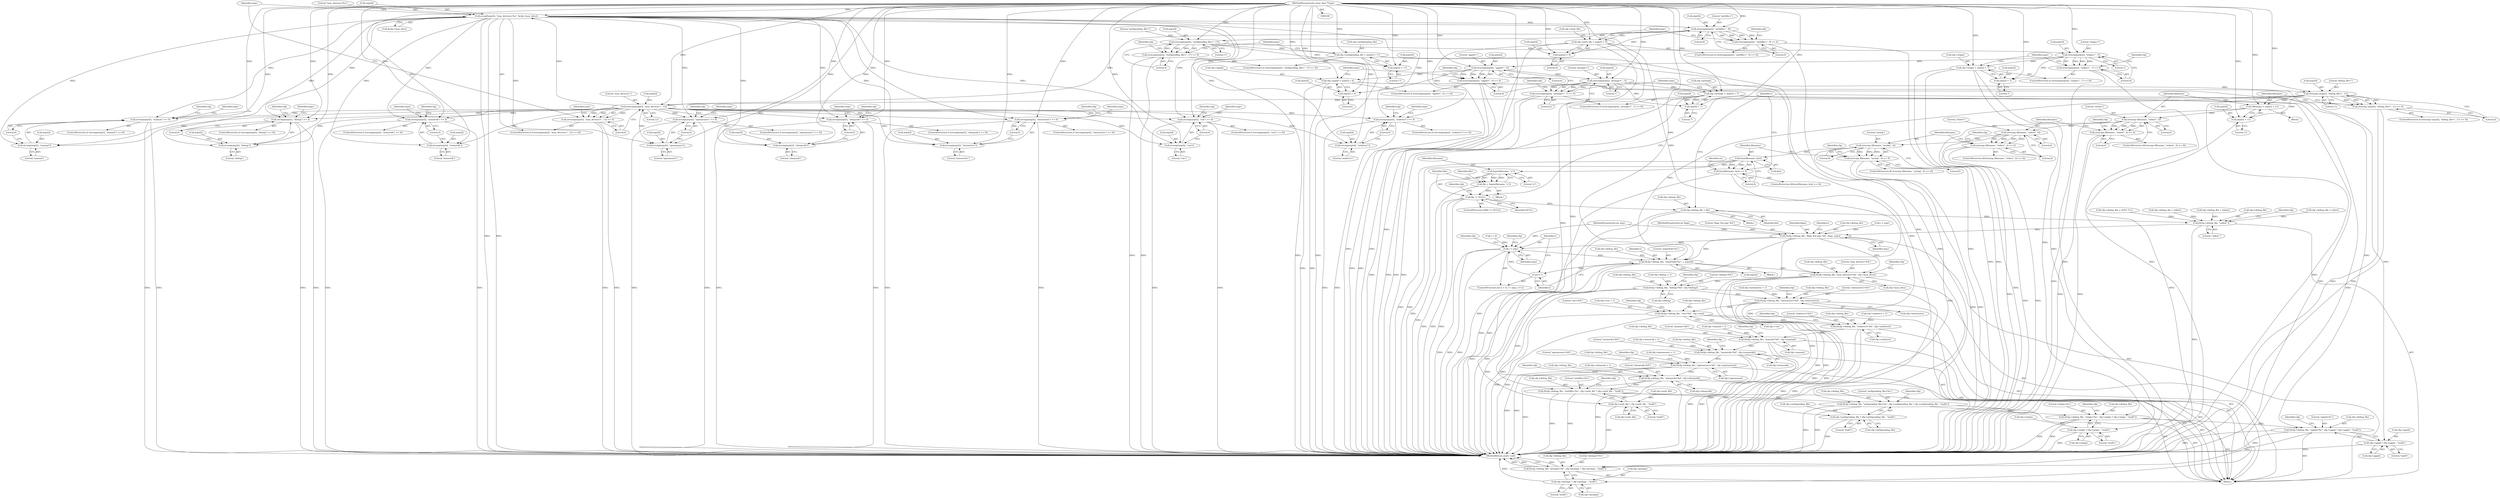 digraph "0_pam-u2f_18b1914e32b74ff52000f10e97067e841e5fff62_0@API" {
"1000136" [label="(Call,sscanf(argv[i], \"max_devices=%u\", &cfg->max_devs))"];
"1000129" [label="(Call,strncmp(argv[i], \"max_devices=\", 12))"];
"1000341" [label="(Call,strncmp (argv[i], \"debug_file=\", 11))"];
"1000323" [label="(Call,strncmp(argv[i], \"prompt=\", 7))"];
"1000305" [label="(Call,strncmp(argv[i], \"appid=\", 6))"];
"1000287" [label="(Call,strncmp(argv[i], \"origin=\", 7))"];
"1000269" [label="(Call,strncmp(argv[i], \"authpending_file=\", 17))"];
"1000251" [label="(Call,strncmp(argv[i], \"authfile=\", 9))"];
"1000103" [label="(MethodParameterIn,const char **argv)"];
"1000136" [label="(Call,sscanf(argv[i], \"max_devices=%u\", &cfg->max_devs))"];
"1000146" [label="(Call,strcmp(argv[i], \"manual\") == 0)"];
"1000147" [label="(Call,strcmp(argv[i], \"manual\"))"];
"1000159" [label="(Call,strcmp(argv[i], \"debug\") == 0)"];
"1000160" [label="(Call,strcmp(argv[i], \"debug\"))"];
"1000172" [label="(Call,strcmp(argv[i], \"nouserok\") == 0)"];
"1000173" [label="(Call,strcmp(argv[i], \"nouserok\"))"];
"1000185" [label="(Call,strcmp(argv[i], \"openasuser\") == 0)"];
"1000186" [label="(Call,strcmp(argv[i], \"openasuser\"))"];
"1000198" [label="(Call,strcmp(argv[i], \"alwaysok\") == 0)"];
"1000199" [label="(Call,strcmp(argv[i], \"alwaysok\"))"];
"1000211" [label="(Call,strcmp(argv[i], \"interactive\") == 0)"];
"1000212" [label="(Call,strcmp(argv[i], \"interactive\"))"];
"1000224" [label="(Call,strcmp(argv[i], \"cue\") == 0)"];
"1000225" [label="(Call,strcmp(argv[i], \"cue\"))"];
"1000237" [label="(Call,strcmp(argv[i], \"nodetect\") == 0)"];
"1000238" [label="(Call,strcmp(argv[i], \"nodetect\"))"];
"1000250" [label="(Call,strncmp(argv[i], \"authfile=\", 9) == 0)"];
"1000258" [label="(Call,cfg->auth_file = argv[i] + 9)"];
"1000542" [label="(Call,D(cfg->debug_file, \"authfile=%s\", cfg->auth_file ? cfg->auth_file : \"(null)\"))"];
"1000555" [label="(Call,D(cfg->debug_file, \"authpending_file=%s\", cfg->authpending_file ? cfg->authpending_file : \"(null)\"))"];
"1000568" [label="(Call,D(cfg->debug_file, \"origin=%s\", cfg->origin ? cfg->origin : \"(null)\"))"];
"1000581" [label="(Call,D(cfg->debug_file, \"appid=%s\", cfg->appid ? cfg->appid : \"(null)\"))"];
"1000594" [label="(Call,D(cfg->debug_file, \"prompt=%s\", cfg->prompt ? cfg->prompt : \"(null)\"))"];
"1000547" [label="(Call,cfg->auth_file ? cfg->auth_file : \"(null)\")"];
"1000262" [label="(Call,argv[i] + 9)"];
"1000268" [label="(Call,strncmp(argv[i], \"authpending_file=\", 17) == 0)"];
"1000276" [label="(Call,cfg->authpending_file = argv[i] + 17)"];
"1000560" [label="(Call,cfg->authpending_file ? cfg->authpending_file : \"(null)\")"];
"1000280" [label="(Call,argv[i] + 17)"];
"1000286" [label="(Call,strncmp(argv[i], \"origin=\", 7) == 0)"];
"1000294" [label="(Call,cfg->origin = argv[i] + 7)"];
"1000573" [label="(Call,cfg->origin ? cfg->origin : \"(null)\")"];
"1000298" [label="(Call,argv[i] + 7)"];
"1000304" [label="(Call,strncmp(argv[i], \"appid=\", 6) == 0)"];
"1000312" [label="(Call,cfg->appid = argv[i] + 6)"];
"1000586" [label="(Call,cfg->appid ? cfg->appid : \"(null)\")"];
"1000316" [label="(Call,argv[i] + 6)"];
"1000322" [label="(Call,strncmp(argv[i], \"prompt=\", 7) == 0)"];
"1000330" [label="(Call,cfg->prompt = argv[i] + 7)"];
"1000599" [label="(Call,cfg->prompt ? cfg->prompt : \"(null)\")"];
"1000334" [label="(Call,argv[i] + 7)"];
"1000128" [label="(Call,strncmp(argv[i], \"max_devices=\", 12) == 0)"];
"1000470" [label="(Call,D(cfg->debug_file, \"max_devices=%d\", cfg->max_devs))"];
"1000478" [label="(Call,D(cfg->debug_file, \"debug=%d\", cfg->debug))"];
"1000486" [label="(Call,D(cfg->debug_file, \"interactive=%d\", cfg->interactive))"];
"1000494" [label="(Call,D(cfg->debug_file, \"cue=%d\", cfg->cue))"];
"1000502" [label="(Call,D(cfg->debug_file, \"nodetect=%d\", cfg->nodetect))"];
"1000510" [label="(Call,D(cfg->debug_file, \"manual=%d\", cfg->manual))"];
"1000518" [label="(Call,D(cfg->debug_file, \"nouserok=%d\", cfg->nouserok))"];
"1000526" [label="(Call,D(cfg->debug_file, \"openasuser=%d\", cfg->openasuser))"];
"1000534" [label="(Call,D(cfg->debug_file, \"alwaysok=%d\", cfg->alwaysok))"];
"1000340" [label="(Call,strncmp (argv[i], \"debug_file=\", 11) == 0)"];
"1000350" [label="(Call,*filename = argv[i] + 11)"];
"1000359" [label="(Call,strncmp (filename, \"stdout\", 6))"];
"1000358" [label="(Call,strncmp (filename, \"stdout\", 6) == 0)"];
"1000373" [label="(Call,strncmp (filename, \"stderr\", 6))"];
"1000372" [label="(Call,strncmp (filename, \"stderr\", 6) == 0)"];
"1000387" [label="(Call,strncmp (filename, \"syslog\", 6))"];
"1000386" [label="(Call,strncmp (filename, \"syslog\", 6) == 0)"];
"1000407" [label="(Call,lstat(filename, &st))"];
"1000406" [label="(Call,lstat(filename, &st) == 0)"];
"1000421" [label="(Call,fopen(filename, \"a\"))"];
"1000419" [label="(Call,file = fopen(filename, \"a\"))"];
"1000425" [label="(Call,file != NULL)"];
"1000429" [label="(Call,cfg->debug_file = file)"];
"1000439" [label="(Call,D(cfg->debug_file, \"called.\"))"];
"1000444" [label="(Call,D(cfg->debug_file, \"flags %d argc %d\", flags, argc))"];
"1000455" [label="(Call,i < argc)"];
"1000461" [label="(Call,D(cfg->debug_file, \"argv[%d]=%s\", i, argv[i]))"];
"1000458" [label="(Call,i++)"];
"1000352" [label="(Call,argv[i] + 11)"];
"1000409" [label="(Call,&st)"];
"1000422" [label="(Identifier,filename)"];
"1000351" [label="(Identifier,filename)"];
"1000227" [label="(Identifier,argv)"];
"1000490" [label="(Literal,\"interactive=%d\")"];
"1000419" [label="(Call,file = fopen(filename, \"a\"))"];
"1000171" [label="(ControlStructure,if (strcmp(argv[i], \"nouserok\") == 0))"];
"1000141" [label="(Call,&cfg->max_devs)"];
"1000307" [label="(Identifier,argv)"];
"1000433" [label="(Identifier,file)"];
"1000365" [label="(Call,cfg->debug_file = stdout)"];
"1000160" [label="(Call,strcmp(argv[i], \"debug\"))"];
"1000162" [label="(Identifier,argv)"];
"1000577" [label="(Call,cfg->origin)"];
"1000491" [label="(Call,cfg->interactive)"];
"1000129" [label="(Call,strncmp(argv[i], \"max_devices=\", 12))"];
"1000324" [label="(Call,argv[i])"];
"1000287" [label="(Call,strncmp(argv[i], \"origin=\", 7))"];
"1000277" [label="(Call,cfg->authpending_file)"];
"1000184" [label="(ControlStructure,if (strcmp(argv[i], \"openasuser\") == 0))"];
"1000330" [label="(Call,cfg->prompt = argv[i] + 7)"];
"1000327" [label="(Literal,\"prompt=\")"];
"1000165" [label="(Literal,0)"];
"1000295" [label="(Call,cfg->origin)"];
"1000606" [label="(Literal,\"(null)\")"];
"1000518" [label="(Call,D(cfg->debug_file, \"nouserok=%d\", cfg->nouserok))"];
"1000440" [label="(Call,cfg->debug_file)"];
"1000233" [label="(Identifier,cfg)"];
"1000152" [label="(Literal,0)"];
"1000302" [label="(Literal,7)"];
"1000353" [label="(Call,argv[i])"];
"1000564" [label="(Call,cfg->authpending_file)"];
"1000269" [label="(Call,strncmp(argv[i], \"authpending_file=\", 17))"];
"1000243" [label="(Literal,0)"];
"1000479" [label="(Call,cfg->debug_file)"];
"1000212" [label="(Call,strcmp(argv[i], \"interactive\"))"];
"1000194" [label="(Identifier,cfg)"];
"1000210" [label="(ControlStructure,if (strcmp(argv[i], \"interactive\") == 0))"];
"1000223" [label="(ControlStructure,if (strcmp(argv[i], \"cue\") == 0))"];
"1000551" [label="(Call,cfg->auth_file)"];
"1000296" [label="(Identifier,cfg)"];
"1000218" [label="(Call,cfg->interactive = 1)"];
"1000406" [label="(Call,lstat(filename, &st) == 0)"];
"1000448" [label="(Literal,\"flags %d argc %d\")"];
"1000356" [label="(Literal,11)"];
"1000431" [label="(Identifier,cfg)"];
"1000159" [label="(Call,strcmp(argv[i], \"debug\") == 0)"];
"1000242" [label="(Literal,\"nodetect\")"];
"1000262" [label="(Call,argv[i] + 9)"];
"1000255" [label="(Literal,\"authfile=\")"];
"1000186" [label="(Call,strcmp(argv[i], \"openasuser\"))"];
"1000461" [label="(Call,D(cfg->debug_file, \"argv[%d]=%s\", i, argv[i]))"];
"1000335" [label="(Call,argv[i])"];
"1000507" [label="(Call,cfg->nodetect)"];
"1000528" [label="(Identifier,cfg)"];
"1000531" [label="(Call,cfg->openasuser)"];
"1000377" [label="(Literal,0)"];
"1000390" [label="(Literal,6)"];
"1000260" [label="(Identifier,cfg)"];
"1000561" [label="(Call,cfg->authpending_file)"];
"1000499" [label="(Call,cfg->cue)"];
"1000523" [label="(Call,cfg->nouserok)"];
"1000590" [label="(Call,cfg->appid)"];
"1000188" [label="(Identifier,argv)"];
"1000187" [label="(Call,argv[i])"];
"1000200" [label="(Call,argv[i])"];
"1000341" [label="(Call,strncmp (argv[i], \"debug_file=\", 11))"];
"1000267" [label="(ControlStructure,if (strncmp(argv[i], \"authpending_file=\", 17) == 0))"];
"1000338" [label="(Literal,7)"];
"1000352" [label="(Call,argv[i] + 11)"];
"1000328" [label="(Literal,7)"];
"1000138" [label="(Identifier,argv)"];
"1000486" [label="(Call,D(cfg->debug_file, \"interactive=%d\", cfg->interactive))"];
"1000405" [label="(ControlStructure,if(lstat(filename, &st) == 0))"];
"1000225" [label="(Call,strcmp(argv[i], \"cue\"))"];
"1000346" [label="(Literal,11)"];
"1000568" [label="(Call,D(cfg->debug_file, \"origin=%s\", cfg->origin ? cfg->origin : \"(null)\"))"];
"1000314" [label="(Identifier,cfg)"];
"1000321" [label="(ControlStructure,if (strncmp(argv[i], \"prompt=\", 7) == 0))"];
"1000140" [label="(Literal,\"max_devices=%u\")"];
"1000172" [label="(Call,strcmp(argv[i], \"nouserok\") == 0)"];
"1000475" [label="(Call,cfg->max_devs)"];
"1000471" [label="(Call,cfg->debug_file)"];
"1000103" [label="(MethodParameterIn,const char **argv)"];
"1000556" [label="(Call,cfg->debug_file)"];
"1000527" [label="(Call,cfg->debug_file)"];
"1000244" [label="(Call,cfg->nodetect = 1)"];
"1000203" [label="(Literal,\"alwaysok\")"];
"1000251" [label="(Call,strncmp(argv[i], \"authfile=\", 9))"];
"1000573" [label="(Call,cfg->origin ? cfg->origin : \"(null)\")"];
"1000281" [label="(Call,argv[i])"];
"1000168" [label="(Identifier,cfg)"];
"1000181" [label="(Identifier,cfg)"];
"1000274" [label="(Literal,17)"];
"1000217" [label="(Literal,0)"];
"1000320" [label="(Literal,6)"];
"1000174" [label="(Call,argv[i])"];
"1000600" [label="(Call,cfg->prompt)"];
"1000204" [label="(Literal,0)"];
"1000137" [label="(Call,argv[i])"];
"1000361" [label="(Literal,\"stdout\")"];
"1000288" [label="(Call,argv[i])"];
"1000372" [label="(Call,strncmp (filename, \"stderr\", 6) == 0)"];
"1000214" [label="(Identifier,argv)"];
"1000596" [label="(Identifier,cfg)"];
"1000452" [label="(Call,i = 0)"];
"1000258" [label="(Call,cfg->auth_file = argv[i] + 9)"];
"1000478" [label="(Call,D(cfg->debug_file, \"debug=%d\", cfg->debug))"];
"1000362" [label="(Literal,6)"];
"1000147" [label="(Call,strcmp(argv[i], \"manual\"))"];
"1000146" [label="(Call,strcmp(argv[i], \"manual\") == 0)"];
"1000273" [label="(Literal,\"authpending_file=\")"];
"1000536" [label="(Identifier,cfg)"];
"1000268" [label="(Call,strncmp(argv[i], \"authpending_file=\", 17) == 0)"];
"1000375" [label="(Literal,\"stderr\")"];
"1000198" [label="(Call,strcmp(argv[i], \"alwaysok\") == 0)"];
"1000213" [label="(Call,argv[i])"];
"1000450" [label="(Identifier,argc)"];
"1000449" [label="(Identifier,flags)"];
"1000323" [label="(Call,strncmp(argv[i], \"prompt=\", 7))"];
"1000306" [label="(Call,argv[i])"];
"1000224" [label="(Call,strcmp(argv[i], \"cue\") == 0)"];
"1000127" [label="(ControlStructure,if (strncmp(argv[i], \"max_devices=\", 12) == 0))"];
"1000555" [label="(Call,D(cfg->debug_file, \"authpending_file=%s\", cfg->authpending_file ? cfg->authpending_file : \"(null)\"))"];
"1000474" [label="(Literal,\"max_devices=%d\")"];
"1000543" [label="(Call,cfg->debug_file)"];
"1000175" [label="(Identifier,argv)"];
"1000408" [label="(Identifier,filename)"];
"1000178" [label="(Literal,0)"];
"1000342" [label="(Call,argv[i])"];
"1000311" [label="(Literal,0)"];
"1000304" [label="(Call,strncmp(argv[i], \"appid=\", 6) == 0)"];
"1000548" [label="(Call,cfg->auth_file)"];
"1000292" [label="(Literal,7)"];
"1000266" [label="(Literal,9)"];
"1000270" [label="(Call,argv[i])"];
"1000275" [label="(Literal,0)"];
"1000544" [label="(Identifier,cfg)"];
"1000535" [label="(Call,cfg->debug_file)"];
"1000284" [label="(Literal,17)"];
"1000161" [label="(Call,argv[i])"];
"1000367" [label="(Identifier,cfg)"];
"1000371" [label="(ControlStructure,if(strncmp (filename, \"stderr\", 6) == 0))"];
"1000360" [label="(Identifier,filename)"];
"1000526" [label="(Call,D(cfg->debug_file, \"openasuser=%d\", cfg->openasuser))"];
"1000286" [label="(Call,strncmp(argv[i], \"origin=\", 7) == 0)"];
"1000331" [label="(Call,cfg->prompt)"];
"1000166" [label="(Call,cfg->debug = 1)"];
"1000496" [label="(Identifier,cfg)"];
"1000520" [label="(Identifier,cfg)"];
"1000546" [label="(Literal,\"authfile=%s\")"];
"1000359" [label="(Call,strncmp (filename, \"stdout\", 6))"];
"1000581" [label="(Call,D(cfg->debug_file, \"appid=%s\", cfg->appid ? cfg->appid : \"(null)\"))"];
"1000522" [label="(Literal,\"nouserok=%d\")"];
"1000498" [label="(Literal,\"cue=%d\")"];
"1000416" [label="(Identifier,st)"];
"1000173" [label="(Call,strcmp(argv[i], \"nouserok\"))"];
"1000128" [label="(Call,strncmp(argv[i], \"max_devices=\", 12) == 0)"];
"1000511" [label="(Call,cfg->debug_file)"];
"1000299" [label="(Call,argv[i])"];
"1000376" [label="(Literal,6)"];
"1000470" [label="(Call,D(cfg->debug_file, \"max_devices=%d\", cfg->max_devs))"];
"1000428" [label="(Block,)"];
"1000134" [label="(Literal,12)"];
"1000259" [label="(Call,cfg->auth_file)"];
"1000357" [label="(ControlStructure,if(strncmp (filename, \"stdout\", 6) == 0))"];
"1000322" [label="(Call,strncmp(argv[i], \"prompt=\", 7) == 0)"];
"1000385" [label="(ControlStructure,if( strncmp (filename, \"syslog\", 6) == 0))"];
"1000240" [label="(Identifier,argv)"];
"1000386" [label="(Call,strncmp (filename, \"syslog\", 6) == 0)"];
"1000236" [label="(ControlStructure,if (strcmp(argv[i], \"nodetect\") == 0))"];
"1000515" [label="(Call,cfg->manual)"];
"1000280" [label="(Call,argv[i] + 17)"];
"1000502" [label="(Call,D(cfg->debug_file, \"nodetect=%d\", cfg->nodetect))"];
"1000559" [label="(Literal,\"authpending_file=%s\")"];
"1000514" [label="(Literal,\"manual=%d\")"];
"1000334" [label="(Call,argv[i] + 7)"];
"1000423" [label="(Literal,\"a\")"];
"1000309" [label="(Literal,\"appid=\")"];
"1000425" [label="(Call,file != NULL)"];
"1000587" [label="(Call,cfg->appid)"];
"1000594" [label="(Call,D(cfg->debug_file, \"prompt=%s\", cfg->prompt ? cfg->prompt : \"(null)\"))"];
"1000347" [label="(Literal,0)"];
"1000488" [label="(Identifier,cfg)"];
"1000554" [label="(Literal,\"(null)\")"];
"1000472" [label="(Identifier,cfg)"];
"1000316" [label="(Call,argv[i] + 6)"];
"1000252" [label="(Call,argv[i])"];
"1000580" [label="(Literal,\"(null)\")"];
"1000389" [label="(Literal,\"syslog\")"];
"1000305" [label="(Call,strncmp(argv[i], \"appid=\", 6))"];
"1000289" [label="(Identifier,argv)"];
"1000421" [label="(Call,fopen(filename, \"a\"))"];
"1000151" [label="(Literal,\"manual\")"];
"1000458" [label="(Call,i++)"];
"1000339" [label="(ControlStructure,if (strncmp (argv[i], \"debug_file=\", 11) == 0))"];
"1000482" [label="(Literal,\"debug=%d\")"];
"1000504" [label="(Identifier,cfg)"];
"1000153" [label="(Call,cfg->manual = 1)"];
"1000303" [label="(ControlStructure,if (strncmp(argv[i], \"appid=\", 6) == 0))"];
"1000430" [label="(Call,cfg->debug_file)"];
"1000572" [label="(Literal,\"origin=%s\")"];
"1000460" [label="(Block,)"];
"1000466" [label="(Identifier,i)"];
"1000443" [label="(Literal,\"called.\")"];
"1000451" [label="(ControlStructure,for (i = 0; i < argc; i++))"];
"1000294" [label="(Call,cfg->origin = argv[i] + 7)"];
"1000164" [label="(Literal,\"debug\")"];
"1000446" [label="(Identifier,cfg)"];
"1000229" [label="(Literal,\"cue\")"];
"1000340" [label="(Call,strncmp (argv[i], \"debug_file=\", 11) == 0)"];
"1000542" [label="(Call,D(cfg->debug_file, \"authfile=%s\", cfg->auth_file ? cfg->auth_file : \"(null)\"))"];
"1000332" [label="(Identifier,cfg)"];
"1000603" [label="(Call,cfg->prompt)"];
"1000373" [label="(Call,strncmp (filename, \"stderr\", 6))"];
"1000177" [label="(Literal,\"nouserok\")"];
"1000192" [label="(Call,cfg->openasuser = 1)"];
"1000607" [label="(MethodReturn,static void)"];
"1000231" [label="(Call,cfg->cue = 1)"];
"1000112" [label="(Call,cfg->debug_file = stderr)"];
"1000438" [label="(Block,)"];
"1000427" [label="(Identifier,NULL)"];
"1000510" [label="(Call,D(cfg->debug_file, \"manual=%d\", cfg->manual))"];
"1000512" [label="(Identifier,cfg)"];
"1000387" [label="(Call,strncmp (filename, \"syslog\", 6))"];
"1000480" [label="(Identifier,cfg)"];
"1000595" [label="(Call,cfg->debug_file)"];
"1000257" [label="(Literal,0)"];
"1000557" [label="(Identifier,cfg)"];
"1000424" [label="(ControlStructure,if(file != NULL))"];
"1000343" [label="(Identifier,argv)"];
"1000391" [label="(Literal,0)"];
"1000249" [label="(ControlStructure,if (strncmp(argv[i], \"authfile=\", 9) == 0))"];
"1000453" [label="(Identifier,i)"];
"1000444" [label="(Call,D(cfg->debug_file, \"flags %d argc %d\", flags, argc))"];
"1000429" [label="(Call,cfg->debug_file = file)"];
"1000363" [label="(Literal,0)"];
"1000583" [label="(Identifier,cfg)"];
"1000457" [label="(Identifier,argc)"];
"1000148" [label="(Call,argv[i])"];
"1000586" [label="(Call,cfg->appid ? cfg->appid : \"(null)\")"];
"1000278" [label="(Identifier,cfg)"];
"1000598" [label="(Literal,\"prompt=%s\")"];
"1000179" [label="(Call,cfg->nouserok = 1)"];
"1000298" [label="(Call,argv[i] + 7)"];
"1000256" [label="(Literal,9)"];
"1000271" [label="(Identifier,argv)"];
"1000593" [label="(Literal,\"(null)\")"];
"1000237" [label="(Call,strcmp(argv[i], \"nodetect\") == 0)"];
"1000226" [label="(Call,argv[i])"];
"1000439" [label="(Call,D(cfg->debug_file, \"called.\"))"];
"1000246" [label="(Identifier,cfg)"];
"1000381" [label="(Identifier,cfg)"];
"1000145" [label="(ControlStructure,if (strcmp(argv[i], \"manual\") == 0))"];
"1000445" [label="(Call,cfg->debug_file)"];
"1000455" [label="(Call,i < argc)"];
"1000459" [label="(Identifier,i)"];
"1000530" [label="(Literal,\"openasuser=%d\")"];
"1000135" [label="(Literal,0)"];
"1000205" [label="(Call,cfg->alwaysok = 1)"];
"1000285" [label="(ControlStructure,if (strncmp(argv[i], \"origin=\", 7) == 0))"];
"1000325" [label="(Identifier,argv)"];
"1000207" [label="(Identifier,cfg)"];
"1000456" [label="(Identifier,i)"];
"1000185" [label="(Call,strcmp(argv[i], \"openasuser\") == 0)"];
"1000130" [label="(Call,argv[i])"];
"1000312" [label="(Call,cfg->appid = argv[i] + 6)"];
"1000539" [label="(Call,cfg->alwaysok)"];
"1000348" [label="(Block,)"];
"1000238" [label="(Call,strcmp(argv[i], \"nodetect\"))"];
"1000570" [label="(Identifier,cfg)"];
"1000465" [label="(Literal,\"argv[%d]=%s\")"];
"1000250" [label="(Call,strncmp(argv[i], \"authfile=\", 9) == 0)"];
"1000149" [label="(Identifier,argv)"];
"1000102" [label="(MethodParameterIn,int argc)"];
"1000121" [label="(Call,i < argc)"];
"1000211" [label="(Call,strcmp(argv[i], \"interactive\") == 0)"];
"1000201" [label="(Identifier,argv)"];
"1000253" [label="(Identifier,argv)"];
"1000467" [label="(Call,argv[i])"];
"1000291" [label="(Literal,\"origin=\")"];
"1000494" [label="(Call,D(cfg->debug_file, \"cue=%d\", cfg->cue))"];
"1000483" [label="(Call,cfg->debug)"];
"1000599" [label="(Call,cfg->prompt ? cfg->prompt : \"(null)\")"];
"1000574" [label="(Call,cfg->origin)"];
"1000519" [label="(Call,cfg->debug_file)"];
"1000462" [label="(Call,cfg->debug_file)"];
"1000567" [label="(Literal,\"(null)\")"];
"1000329" [label="(Literal,0)"];
"1000197" [label="(ControlStructure,if (strcmp(argv[i], \"alwaysok\") == 0))"];
"1000317" [label="(Call,argv[i])"];
"1000101" [label="(MethodParameterIn,int flags)"];
"1000276" [label="(Call,cfg->authpending_file = argv[i] + 17)"];
"1000506" [label="(Literal,\"nodetect=%d\")"];
"1000374" [label="(Identifier,filename)"];
"1000393" [label="(Call,cfg->debug_file = (FILE *)-1)"];
"1000216" [label="(Literal,\"interactive\")"];
"1000125" [label="(Identifier,i)"];
"1000388" [label="(Identifier,filename)"];
"1000495" [label="(Call,cfg->debug_file)"];
"1000358" [label="(Call,strncmp (filename, \"stdout\", 6) == 0)"];
"1000395" [label="(Identifier,cfg)"];
"1000190" [label="(Literal,\"openasuser\")"];
"1000313" [label="(Call,cfg->appid)"];
"1000418" [label="(Block,)"];
"1000136" [label="(Call,sscanf(argv[i], \"max_devices=%u\", &cfg->max_devs))"];
"1000310" [label="(Literal,6)"];
"1000407" [label="(Call,lstat(filename, &st))"];
"1000463" [label="(Identifier,cfg)"];
"1000191" [label="(Literal,0)"];
"1000350" [label="(Call,*filename = argv[i] + 11)"];
"1000534" [label="(Call,D(cfg->debug_file, \"alwaysok=%d\", cfg->alwaysok))"];
"1000560" [label="(Call,cfg->authpending_file ? cfg->authpending_file : \"(null)\")"];
"1000293" [label="(Literal,0)"];
"1000503" [label="(Call,cfg->debug_file)"];
"1000379" [label="(Call,cfg->debug_file = stderr)"];
"1000547" [label="(Call,cfg->auth_file ? cfg->auth_file : \"(null)\")"];
"1000345" [label="(Literal,\"debug_file=\")"];
"1000155" [label="(Identifier,cfg)"];
"1000133" [label="(Literal,\"max_devices=\")"];
"1000158" [label="(ControlStructure,if (strcmp(argv[i], \"debug\") == 0))"];
"1000220" [label="(Identifier,cfg)"];
"1000199" [label="(Call,strcmp(argv[i], \"alwaysok\"))"];
"1000263" [label="(Call,argv[i])"];
"1000426" [label="(Identifier,file)"];
"1000585" [label="(Literal,\"appid=%s\")"];
"1000230" [label="(Literal,0)"];
"1000538" [label="(Literal,\"alwaysok=%d\")"];
"1000420" [label="(Identifier,file)"];
"1000239" [label="(Call,argv[i])"];
"1000487" [label="(Call,cfg->debug_file)"];
"1000582" [label="(Call,cfg->debug_file)"];
"1000569" [label="(Call,cfg->debug_file)"];
"1000411" [label="(Literal,0)"];
"1000136" -> "1000127"  [label="AST: "];
"1000136" -> "1000141"  [label="CFG: "];
"1000137" -> "1000136"  [label="AST: "];
"1000140" -> "1000136"  [label="AST: "];
"1000141" -> "1000136"  [label="AST: "];
"1000149" -> "1000136"  [label="CFG: "];
"1000136" -> "1000607"  [label="DDG: "];
"1000136" -> "1000607"  [label="DDG: "];
"1000129" -> "1000136"  [label="DDG: "];
"1000103" -> "1000136"  [label="DDG: "];
"1000136" -> "1000146"  [label="DDG: "];
"1000136" -> "1000147"  [label="DDG: "];
"1000136" -> "1000159"  [label="DDG: "];
"1000136" -> "1000160"  [label="DDG: "];
"1000136" -> "1000172"  [label="DDG: "];
"1000136" -> "1000173"  [label="DDG: "];
"1000136" -> "1000185"  [label="DDG: "];
"1000136" -> "1000186"  [label="DDG: "];
"1000136" -> "1000198"  [label="DDG: "];
"1000136" -> "1000199"  [label="DDG: "];
"1000136" -> "1000211"  [label="DDG: "];
"1000136" -> "1000212"  [label="DDG: "];
"1000136" -> "1000224"  [label="DDG: "];
"1000136" -> "1000225"  [label="DDG: "];
"1000136" -> "1000237"  [label="DDG: "];
"1000136" -> "1000238"  [label="DDG: "];
"1000136" -> "1000251"  [label="DDG: "];
"1000136" -> "1000470"  [label="DDG: "];
"1000129" -> "1000128"  [label="AST: "];
"1000129" -> "1000134"  [label="CFG: "];
"1000130" -> "1000129"  [label="AST: "];
"1000133" -> "1000129"  [label="AST: "];
"1000134" -> "1000129"  [label="AST: "];
"1000135" -> "1000129"  [label="CFG: "];
"1000129" -> "1000128"  [label="DDG: "];
"1000129" -> "1000128"  [label="DDG: "];
"1000129" -> "1000128"  [label="DDG: "];
"1000341" -> "1000129"  [label="DDG: "];
"1000103" -> "1000129"  [label="DDG: "];
"1000129" -> "1000146"  [label="DDG: "];
"1000129" -> "1000147"  [label="DDG: "];
"1000129" -> "1000159"  [label="DDG: "];
"1000129" -> "1000160"  [label="DDG: "];
"1000129" -> "1000172"  [label="DDG: "];
"1000129" -> "1000173"  [label="DDG: "];
"1000129" -> "1000185"  [label="DDG: "];
"1000129" -> "1000186"  [label="DDG: "];
"1000129" -> "1000198"  [label="DDG: "];
"1000129" -> "1000199"  [label="DDG: "];
"1000129" -> "1000211"  [label="DDG: "];
"1000129" -> "1000212"  [label="DDG: "];
"1000129" -> "1000224"  [label="DDG: "];
"1000129" -> "1000225"  [label="DDG: "];
"1000129" -> "1000237"  [label="DDG: "];
"1000129" -> "1000238"  [label="DDG: "];
"1000129" -> "1000251"  [label="DDG: "];
"1000341" -> "1000340"  [label="AST: "];
"1000341" -> "1000346"  [label="CFG: "];
"1000342" -> "1000341"  [label="AST: "];
"1000345" -> "1000341"  [label="AST: "];
"1000346" -> "1000341"  [label="AST: "];
"1000347" -> "1000341"  [label="CFG: "];
"1000341" -> "1000607"  [label="DDG: "];
"1000341" -> "1000340"  [label="DDG: "];
"1000341" -> "1000340"  [label="DDG: "];
"1000341" -> "1000340"  [label="DDG: "];
"1000323" -> "1000341"  [label="DDG: "];
"1000103" -> "1000341"  [label="DDG: "];
"1000341" -> "1000350"  [label="DDG: "];
"1000341" -> "1000352"  [label="DDG: "];
"1000341" -> "1000461"  [label="DDG: "];
"1000323" -> "1000322"  [label="AST: "];
"1000323" -> "1000328"  [label="CFG: "];
"1000324" -> "1000323"  [label="AST: "];
"1000327" -> "1000323"  [label="AST: "];
"1000328" -> "1000323"  [label="AST: "];
"1000329" -> "1000323"  [label="CFG: "];
"1000323" -> "1000322"  [label="DDG: "];
"1000323" -> "1000322"  [label="DDG: "];
"1000323" -> "1000322"  [label="DDG: "];
"1000305" -> "1000323"  [label="DDG: "];
"1000103" -> "1000323"  [label="DDG: "];
"1000323" -> "1000330"  [label="DDG: "];
"1000323" -> "1000334"  [label="DDG: "];
"1000305" -> "1000304"  [label="AST: "];
"1000305" -> "1000310"  [label="CFG: "];
"1000306" -> "1000305"  [label="AST: "];
"1000309" -> "1000305"  [label="AST: "];
"1000310" -> "1000305"  [label="AST: "];
"1000311" -> "1000305"  [label="CFG: "];
"1000305" -> "1000304"  [label="DDG: "];
"1000305" -> "1000304"  [label="DDG: "];
"1000305" -> "1000304"  [label="DDG: "];
"1000287" -> "1000305"  [label="DDG: "];
"1000103" -> "1000305"  [label="DDG: "];
"1000305" -> "1000312"  [label="DDG: "];
"1000305" -> "1000316"  [label="DDG: "];
"1000287" -> "1000286"  [label="AST: "];
"1000287" -> "1000292"  [label="CFG: "];
"1000288" -> "1000287"  [label="AST: "];
"1000291" -> "1000287"  [label="AST: "];
"1000292" -> "1000287"  [label="AST: "];
"1000293" -> "1000287"  [label="CFG: "];
"1000287" -> "1000286"  [label="DDG: "];
"1000287" -> "1000286"  [label="DDG: "];
"1000287" -> "1000286"  [label="DDG: "];
"1000269" -> "1000287"  [label="DDG: "];
"1000103" -> "1000287"  [label="DDG: "];
"1000287" -> "1000294"  [label="DDG: "];
"1000287" -> "1000298"  [label="DDG: "];
"1000269" -> "1000268"  [label="AST: "];
"1000269" -> "1000274"  [label="CFG: "];
"1000270" -> "1000269"  [label="AST: "];
"1000273" -> "1000269"  [label="AST: "];
"1000274" -> "1000269"  [label="AST: "];
"1000275" -> "1000269"  [label="CFG: "];
"1000269" -> "1000268"  [label="DDG: "];
"1000269" -> "1000268"  [label="DDG: "];
"1000269" -> "1000268"  [label="DDG: "];
"1000251" -> "1000269"  [label="DDG: "];
"1000103" -> "1000269"  [label="DDG: "];
"1000269" -> "1000276"  [label="DDG: "];
"1000269" -> "1000280"  [label="DDG: "];
"1000251" -> "1000250"  [label="AST: "];
"1000251" -> "1000256"  [label="CFG: "];
"1000252" -> "1000251"  [label="AST: "];
"1000255" -> "1000251"  [label="AST: "];
"1000256" -> "1000251"  [label="AST: "];
"1000257" -> "1000251"  [label="CFG: "];
"1000251" -> "1000250"  [label="DDG: "];
"1000251" -> "1000250"  [label="DDG: "];
"1000251" -> "1000250"  [label="DDG: "];
"1000103" -> "1000251"  [label="DDG: "];
"1000251" -> "1000258"  [label="DDG: "];
"1000251" -> "1000262"  [label="DDG: "];
"1000103" -> "1000100"  [label="AST: "];
"1000103" -> "1000607"  [label="DDG: "];
"1000103" -> "1000146"  [label="DDG: "];
"1000103" -> "1000147"  [label="DDG: "];
"1000103" -> "1000159"  [label="DDG: "];
"1000103" -> "1000160"  [label="DDG: "];
"1000103" -> "1000172"  [label="DDG: "];
"1000103" -> "1000173"  [label="DDG: "];
"1000103" -> "1000185"  [label="DDG: "];
"1000103" -> "1000186"  [label="DDG: "];
"1000103" -> "1000198"  [label="DDG: "];
"1000103" -> "1000199"  [label="DDG: "];
"1000103" -> "1000211"  [label="DDG: "];
"1000103" -> "1000212"  [label="DDG: "];
"1000103" -> "1000224"  [label="DDG: "];
"1000103" -> "1000225"  [label="DDG: "];
"1000103" -> "1000237"  [label="DDG: "];
"1000103" -> "1000238"  [label="DDG: "];
"1000103" -> "1000258"  [label="DDG: "];
"1000103" -> "1000262"  [label="DDG: "];
"1000103" -> "1000276"  [label="DDG: "];
"1000103" -> "1000280"  [label="DDG: "];
"1000103" -> "1000294"  [label="DDG: "];
"1000103" -> "1000298"  [label="DDG: "];
"1000103" -> "1000312"  [label="DDG: "];
"1000103" -> "1000316"  [label="DDG: "];
"1000103" -> "1000330"  [label="DDG: "];
"1000103" -> "1000334"  [label="DDG: "];
"1000103" -> "1000350"  [label="DDG: "];
"1000103" -> "1000352"  [label="DDG: "];
"1000103" -> "1000461"  [label="DDG: "];
"1000146" -> "1000145"  [label="AST: "];
"1000146" -> "1000152"  [label="CFG: "];
"1000147" -> "1000146"  [label="AST: "];
"1000152" -> "1000146"  [label="AST: "];
"1000155" -> "1000146"  [label="CFG: "];
"1000162" -> "1000146"  [label="CFG: "];
"1000146" -> "1000607"  [label="DDG: "];
"1000146" -> "1000607"  [label="DDG: "];
"1000147" -> "1000151"  [label="CFG: "];
"1000148" -> "1000147"  [label="AST: "];
"1000151" -> "1000147"  [label="AST: "];
"1000152" -> "1000147"  [label="CFG: "];
"1000159" -> "1000158"  [label="AST: "];
"1000159" -> "1000165"  [label="CFG: "];
"1000160" -> "1000159"  [label="AST: "];
"1000165" -> "1000159"  [label="AST: "];
"1000168" -> "1000159"  [label="CFG: "];
"1000175" -> "1000159"  [label="CFG: "];
"1000159" -> "1000607"  [label="DDG: "];
"1000159" -> "1000607"  [label="DDG: "];
"1000160" -> "1000164"  [label="CFG: "];
"1000161" -> "1000160"  [label="AST: "];
"1000164" -> "1000160"  [label="AST: "];
"1000165" -> "1000160"  [label="CFG: "];
"1000172" -> "1000171"  [label="AST: "];
"1000172" -> "1000178"  [label="CFG: "];
"1000173" -> "1000172"  [label="AST: "];
"1000178" -> "1000172"  [label="AST: "];
"1000181" -> "1000172"  [label="CFG: "];
"1000188" -> "1000172"  [label="CFG: "];
"1000172" -> "1000607"  [label="DDG: "];
"1000172" -> "1000607"  [label="DDG: "];
"1000173" -> "1000177"  [label="CFG: "];
"1000174" -> "1000173"  [label="AST: "];
"1000177" -> "1000173"  [label="AST: "];
"1000178" -> "1000173"  [label="CFG: "];
"1000185" -> "1000184"  [label="AST: "];
"1000185" -> "1000191"  [label="CFG: "];
"1000186" -> "1000185"  [label="AST: "];
"1000191" -> "1000185"  [label="AST: "];
"1000194" -> "1000185"  [label="CFG: "];
"1000201" -> "1000185"  [label="CFG: "];
"1000185" -> "1000607"  [label="DDG: "];
"1000185" -> "1000607"  [label="DDG: "];
"1000186" -> "1000190"  [label="CFG: "];
"1000187" -> "1000186"  [label="AST: "];
"1000190" -> "1000186"  [label="AST: "];
"1000191" -> "1000186"  [label="CFG: "];
"1000198" -> "1000197"  [label="AST: "];
"1000198" -> "1000204"  [label="CFG: "];
"1000199" -> "1000198"  [label="AST: "];
"1000204" -> "1000198"  [label="AST: "];
"1000207" -> "1000198"  [label="CFG: "];
"1000214" -> "1000198"  [label="CFG: "];
"1000198" -> "1000607"  [label="DDG: "];
"1000198" -> "1000607"  [label="DDG: "];
"1000199" -> "1000203"  [label="CFG: "];
"1000200" -> "1000199"  [label="AST: "];
"1000203" -> "1000199"  [label="AST: "];
"1000204" -> "1000199"  [label="CFG: "];
"1000211" -> "1000210"  [label="AST: "];
"1000211" -> "1000217"  [label="CFG: "];
"1000212" -> "1000211"  [label="AST: "];
"1000217" -> "1000211"  [label="AST: "];
"1000220" -> "1000211"  [label="CFG: "];
"1000227" -> "1000211"  [label="CFG: "];
"1000211" -> "1000607"  [label="DDG: "];
"1000211" -> "1000607"  [label="DDG: "];
"1000212" -> "1000216"  [label="CFG: "];
"1000213" -> "1000212"  [label="AST: "];
"1000216" -> "1000212"  [label="AST: "];
"1000217" -> "1000212"  [label="CFG: "];
"1000224" -> "1000223"  [label="AST: "];
"1000224" -> "1000230"  [label="CFG: "];
"1000225" -> "1000224"  [label="AST: "];
"1000230" -> "1000224"  [label="AST: "];
"1000233" -> "1000224"  [label="CFG: "];
"1000240" -> "1000224"  [label="CFG: "];
"1000224" -> "1000607"  [label="DDG: "];
"1000224" -> "1000607"  [label="DDG: "];
"1000225" -> "1000229"  [label="CFG: "];
"1000226" -> "1000225"  [label="AST: "];
"1000229" -> "1000225"  [label="AST: "];
"1000230" -> "1000225"  [label="CFG: "];
"1000237" -> "1000236"  [label="AST: "];
"1000237" -> "1000243"  [label="CFG: "];
"1000238" -> "1000237"  [label="AST: "];
"1000243" -> "1000237"  [label="AST: "];
"1000246" -> "1000237"  [label="CFG: "];
"1000253" -> "1000237"  [label="CFG: "];
"1000237" -> "1000607"  [label="DDG: "];
"1000237" -> "1000607"  [label="DDG: "];
"1000238" -> "1000242"  [label="CFG: "];
"1000239" -> "1000238"  [label="AST: "];
"1000242" -> "1000238"  [label="AST: "];
"1000243" -> "1000238"  [label="CFG: "];
"1000250" -> "1000249"  [label="AST: "];
"1000250" -> "1000257"  [label="CFG: "];
"1000257" -> "1000250"  [label="AST: "];
"1000260" -> "1000250"  [label="CFG: "];
"1000271" -> "1000250"  [label="CFG: "];
"1000250" -> "1000607"  [label="DDG: "];
"1000250" -> "1000607"  [label="DDG: "];
"1000258" -> "1000249"  [label="AST: "];
"1000258" -> "1000262"  [label="CFG: "];
"1000259" -> "1000258"  [label="AST: "];
"1000262" -> "1000258"  [label="AST: "];
"1000271" -> "1000258"  [label="CFG: "];
"1000258" -> "1000607"  [label="DDG: "];
"1000258" -> "1000607"  [label="DDG: "];
"1000258" -> "1000542"  [label="DDG: "];
"1000258" -> "1000547"  [label="DDG: "];
"1000542" -> "1000438"  [label="AST: "];
"1000542" -> "1000547"  [label="CFG: "];
"1000543" -> "1000542"  [label="AST: "];
"1000546" -> "1000542"  [label="AST: "];
"1000547" -> "1000542"  [label="AST: "];
"1000557" -> "1000542"  [label="CFG: "];
"1000542" -> "1000607"  [label="DDG: "];
"1000542" -> "1000607"  [label="DDG: "];
"1000534" -> "1000542"  [label="DDG: "];
"1000542" -> "1000555"  [label="DDG: "];
"1000555" -> "1000438"  [label="AST: "];
"1000555" -> "1000560"  [label="CFG: "];
"1000556" -> "1000555"  [label="AST: "];
"1000559" -> "1000555"  [label="AST: "];
"1000560" -> "1000555"  [label="AST: "];
"1000570" -> "1000555"  [label="CFG: "];
"1000555" -> "1000607"  [label="DDG: "];
"1000555" -> "1000607"  [label="DDG: "];
"1000276" -> "1000555"  [label="DDG: "];
"1000555" -> "1000568"  [label="DDG: "];
"1000568" -> "1000438"  [label="AST: "];
"1000568" -> "1000573"  [label="CFG: "];
"1000569" -> "1000568"  [label="AST: "];
"1000572" -> "1000568"  [label="AST: "];
"1000573" -> "1000568"  [label="AST: "];
"1000583" -> "1000568"  [label="CFG: "];
"1000568" -> "1000607"  [label="DDG: "];
"1000568" -> "1000607"  [label="DDG: "];
"1000294" -> "1000568"  [label="DDG: "];
"1000568" -> "1000581"  [label="DDG: "];
"1000581" -> "1000438"  [label="AST: "];
"1000581" -> "1000586"  [label="CFG: "];
"1000582" -> "1000581"  [label="AST: "];
"1000585" -> "1000581"  [label="AST: "];
"1000586" -> "1000581"  [label="AST: "];
"1000596" -> "1000581"  [label="CFG: "];
"1000581" -> "1000607"  [label="DDG: "];
"1000581" -> "1000607"  [label="DDG: "];
"1000312" -> "1000581"  [label="DDG: "];
"1000581" -> "1000594"  [label="DDG: "];
"1000594" -> "1000438"  [label="AST: "];
"1000594" -> "1000599"  [label="CFG: "];
"1000595" -> "1000594"  [label="AST: "];
"1000598" -> "1000594"  [label="AST: "];
"1000599" -> "1000594"  [label="AST: "];
"1000607" -> "1000594"  [label="CFG: "];
"1000594" -> "1000607"  [label="DDG: "];
"1000594" -> "1000607"  [label="DDG: "];
"1000594" -> "1000607"  [label="DDG: "];
"1000330" -> "1000594"  [label="DDG: "];
"1000547" -> "1000551"  [label="CFG: "];
"1000547" -> "1000554"  [label="CFG: "];
"1000548" -> "1000547"  [label="AST: "];
"1000551" -> "1000547"  [label="AST: "];
"1000554" -> "1000547"  [label="AST: "];
"1000547" -> "1000607"  [label="DDG: "];
"1000262" -> "1000266"  [label="CFG: "];
"1000263" -> "1000262"  [label="AST: "];
"1000266" -> "1000262"  [label="AST: "];
"1000268" -> "1000267"  [label="AST: "];
"1000268" -> "1000275"  [label="CFG: "];
"1000275" -> "1000268"  [label="AST: "];
"1000278" -> "1000268"  [label="CFG: "];
"1000289" -> "1000268"  [label="CFG: "];
"1000268" -> "1000607"  [label="DDG: "];
"1000268" -> "1000607"  [label="DDG: "];
"1000276" -> "1000267"  [label="AST: "];
"1000276" -> "1000280"  [label="CFG: "];
"1000277" -> "1000276"  [label="AST: "];
"1000280" -> "1000276"  [label="AST: "];
"1000289" -> "1000276"  [label="CFG: "];
"1000276" -> "1000607"  [label="DDG: "];
"1000276" -> "1000607"  [label="DDG: "];
"1000276" -> "1000560"  [label="DDG: "];
"1000560" -> "1000564"  [label="CFG: "];
"1000560" -> "1000567"  [label="CFG: "];
"1000561" -> "1000560"  [label="AST: "];
"1000564" -> "1000560"  [label="AST: "];
"1000567" -> "1000560"  [label="AST: "];
"1000560" -> "1000607"  [label="DDG: "];
"1000280" -> "1000284"  [label="CFG: "];
"1000281" -> "1000280"  [label="AST: "];
"1000284" -> "1000280"  [label="AST: "];
"1000286" -> "1000285"  [label="AST: "];
"1000286" -> "1000293"  [label="CFG: "];
"1000293" -> "1000286"  [label="AST: "];
"1000296" -> "1000286"  [label="CFG: "];
"1000307" -> "1000286"  [label="CFG: "];
"1000286" -> "1000607"  [label="DDG: "];
"1000286" -> "1000607"  [label="DDG: "];
"1000294" -> "1000285"  [label="AST: "];
"1000294" -> "1000298"  [label="CFG: "];
"1000295" -> "1000294"  [label="AST: "];
"1000298" -> "1000294"  [label="AST: "];
"1000307" -> "1000294"  [label="CFG: "];
"1000294" -> "1000607"  [label="DDG: "];
"1000294" -> "1000607"  [label="DDG: "];
"1000294" -> "1000573"  [label="DDG: "];
"1000573" -> "1000577"  [label="CFG: "];
"1000573" -> "1000580"  [label="CFG: "];
"1000574" -> "1000573"  [label="AST: "];
"1000577" -> "1000573"  [label="AST: "];
"1000580" -> "1000573"  [label="AST: "];
"1000573" -> "1000607"  [label="DDG: "];
"1000298" -> "1000302"  [label="CFG: "];
"1000299" -> "1000298"  [label="AST: "];
"1000302" -> "1000298"  [label="AST: "];
"1000304" -> "1000303"  [label="AST: "];
"1000304" -> "1000311"  [label="CFG: "];
"1000311" -> "1000304"  [label="AST: "];
"1000314" -> "1000304"  [label="CFG: "];
"1000325" -> "1000304"  [label="CFG: "];
"1000304" -> "1000607"  [label="DDG: "];
"1000304" -> "1000607"  [label="DDG: "];
"1000312" -> "1000303"  [label="AST: "];
"1000312" -> "1000316"  [label="CFG: "];
"1000313" -> "1000312"  [label="AST: "];
"1000316" -> "1000312"  [label="AST: "];
"1000325" -> "1000312"  [label="CFG: "];
"1000312" -> "1000607"  [label="DDG: "];
"1000312" -> "1000607"  [label="DDG: "];
"1000312" -> "1000586"  [label="DDG: "];
"1000586" -> "1000590"  [label="CFG: "];
"1000586" -> "1000593"  [label="CFG: "];
"1000587" -> "1000586"  [label="AST: "];
"1000590" -> "1000586"  [label="AST: "];
"1000593" -> "1000586"  [label="AST: "];
"1000586" -> "1000607"  [label="DDG: "];
"1000316" -> "1000320"  [label="CFG: "];
"1000317" -> "1000316"  [label="AST: "];
"1000320" -> "1000316"  [label="AST: "];
"1000322" -> "1000321"  [label="AST: "];
"1000322" -> "1000329"  [label="CFG: "];
"1000329" -> "1000322"  [label="AST: "];
"1000332" -> "1000322"  [label="CFG: "];
"1000343" -> "1000322"  [label="CFG: "];
"1000322" -> "1000607"  [label="DDG: "];
"1000322" -> "1000607"  [label="DDG: "];
"1000330" -> "1000321"  [label="AST: "];
"1000330" -> "1000334"  [label="CFG: "];
"1000331" -> "1000330"  [label="AST: "];
"1000334" -> "1000330"  [label="AST: "];
"1000343" -> "1000330"  [label="CFG: "];
"1000330" -> "1000607"  [label="DDG: "];
"1000330" -> "1000607"  [label="DDG: "];
"1000330" -> "1000599"  [label="DDG: "];
"1000599" -> "1000603"  [label="CFG: "];
"1000599" -> "1000606"  [label="CFG: "];
"1000600" -> "1000599"  [label="AST: "];
"1000603" -> "1000599"  [label="AST: "];
"1000606" -> "1000599"  [label="AST: "];
"1000599" -> "1000607"  [label="DDG: "];
"1000334" -> "1000338"  [label="CFG: "];
"1000335" -> "1000334"  [label="AST: "];
"1000338" -> "1000334"  [label="AST: "];
"1000128" -> "1000127"  [label="AST: "];
"1000128" -> "1000135"  [label="CFG: "];
"1000135" -> "1000128"  [label="AST: "];
"1000138" -> "1000128"  [label="CFG: "];
"1000149" -> "1000128"  [label="CFG: "];
"1000128" -> "1000607"  [label="DDG: "];
"1000128" -> "1000607"  [label="DDG: "];
"1000470" -> "1000438"  [label="AST: "];
"1000470" -> "1000475"  [label="CFG: "];
"1000471" -> "1000470"  [label="AST: "];
"1000474" -> "1000470"  [label="AST: "];
"1000475" -> "1000470"  [label="AST: "];
"1000480" -> "1000470"  [label="CFG: "];
"1000470" -> "1000607"  [label="DDG: "];
"1000470" -> "1000607"  [label="DDG: "];
"1000444" -> "1000470"  [label="DDG: "];
"1000461" -> "1000470"  [label="DDG: "];
"1000470" -> "1000478"  [label="DDG: "];
"1000478" -> "1000438"  [label="AST: "];
"1000478" -> "1000483"  [label="CFG: "];
"1000479" -> "1000478"  [label="AST: "];
"1000482" -> "1000478"  [label="AST: "];
"1000483" -> "1000478"  [label="AST: "];
"1000488" -> "1000478"  [label="CFG: "];
"1000478" -> "1000607"  [label="DDG: "];
"1000478" -> "1000607"  [label="DDG: "];
"1000166" -> "1000478"  [label="DDG: "];
"1000478" -> "1000486"  [label="DDG: "];
"1000486" -> "1000438"  [label="AST: "];
"1000486" -> "1000491"  [label="CFG: "];
"1000487" -> "1000486"  [label="AST: "];
"1000490" -> "1000486"  [label="AST: "];
"1000491" -> "1000486"  [label="AST: "];
"1000496" -> "1000486"  [label="CFG: "];
"1000486" -> "1000607"  [label="DDG: "];
"1000486" -> "1000607"  [label="DDG: "];
"1000218" -> "1000486"  [label="DDG: "];
"1000486" -> "1000494"  [label="DDG: "];
"1000494" -> "1000438"  [label="AST: "];
"1000494" -> "1000499"  [label="CFG: "];
"1000495" -> "1000494"  [label="AST: "];
"1000498" -> "1000494"  [label="AST: "];
"1000499" -> "1000494"  [label="AST: "];
"1000504" -> "1000494"  [label="CFG: "];
"1000494" -> "1000607"  [label="DDG: "];
"1000494" -> "1000607"  [label="DDG: "];
"1000231" -> "1000494"  [label="DDG: "];
"1000494" -> "1000502"  [label="DDG: "];
"1000502" -> "1000438"  [label="AST: "];
"1000502" -> "1000507"  [label="CFG: "];
"1000503" -> "1000502"  [label="AST: "];
"1000506" -> "1000502"  [label="AST: "];
"1000507" -> "1000502"  [label="AST: "];
"1000512" -> "1000502"  [label="CFG: "];
"1000502" -> "1000607"  [label="DDG: "];
"1000502" -> "1000607"  [label="DDG: "];
"1000244" -> "1000502"  [label="DDG: "];
"1000502" -> "1000510"  [label="DDG: "];
"1000510" -> "1000438"  [label="AST: "];
"1000510" -> "1000515"  [label="CFG: "];
"1000511" -> "1000510"  [label="AST: "];
"1000514" -> "1000510"  [label="AST: "];
"1000515" -> "1000510"  [label="AST: "];
"1000520" -> "1000510"  [label="CFG: "];
"1000510" -> "1000607"  [label="DDG: "];
"1000510" -> "1000607"  [label="DDG: "];
"1000153" -> "1000510"  [label="DDG: "];
"1000510" -> "1000518"  [label="DDG: "];
"1000518" -> "1000438"  [label="AST: "];
"1000518" -> "1000523"  [label="CFG: "];
"1000519" -> "1000518"  [label="AST: "];
"1000522" -> "1000518"  [label="AST: "];
"1000523" -> "1000518"  [label="AST: "];
"1000528" -> "1000518"  [label="CFG: "];
"1000518" -> "1000607"  [label="DDG: "];
"1000518" -> "1000607"  [label="DDG: "];
"1000179" -> "1000518"  [label="DDG: "];
"1000518" -> "1000526"  [label="DDG: "];
"1000526" -> "1000438"  [label="AST: "];
"1000526" -> "1000531"  [label="CFG: "];
"1000527" -> "1000526"  [label="AST: "];
"1000530" -> "1000526"  [label="AST: "];
"1000531" -> "1000526"  [label="AST: "];
"1000536" -> "1000526"  [label="CFG: "];
"1000526" -> "1000607"  [label="DDG: "];
"1000526" -> "1000607"  [label="DDG: "];
"1000192" -> "1000526"  [label="DDG: "];
"1000526" -> "1000534"  [label="DDG: "];
"1000534" -> "1000438"  [label="AST: "];
"1000534" -> "1000539"  [label="CFG: "];
"1000535" -> "1000534"  [label="AST: "];
"1000538" -> "1000534"  [label="AST: "];
"1000539" -> "1000534"  [label="AST: "];
"1000544" -> "1000534"  [label="CFG: "];
"1000534" -> "1000607"  [label="DDG: "];
"1000534" -> "1000607"  [label="DDG: "];
"1000205" -> "1000534"  [label="DDG: "];
"1000340" -> "1000339"  [label="AST: "];
"1000340" -> "1000347"  [label="CFG: "];
"1000347" -> "1000340"  [label="AST: "];
"1000351" -> "1000340"  [label="CFG: "];
"1000125" -> "1000340"  [label="CFG: "];
"1000340" -> "1000607"  [label="DDG: "];
"1000340" -> "1000607"  [label="DDG: "];
"1000350" -> "1000348"  [label="AST: "];
"1000350" -> "1000352"  [label="CFG: "];
"1000351" -> "1000350"  [label="AST: "];
"1000352" -> "1000350"  [label="AST: "];
"1000360" -> "1000350"  [label="CFG: "];
"1000350" -> "1000607"  [label="DDG: "];
"1000350" -> "1000359"  [label="DDG: "];
"1000359" -> "1000358"  [label="AST: "];
"1000359" -> "1000362"  [label="CFG: "];
"1000360" -> "1000359"  [label="AST: "];
"1000361" -> "1000359"  [label="AST: "];
"1000362" -> "1000359"  [label="AST: "];
"1000363" -> "1000359"  [label="CFG: "];
"1000359" -> "1000607"  [label="DDG: "];
"1000359" -> "1000358"  [label="DDG: "];
"1000359" -> "1000358"  [label="DDG: "];
"1000359" -> "1000358"  [label="DDG: "];
"1000359" -> "1000373"  [label="DDG: "];
"1000358" -> "1000357"  [label="AST: "];
"1000358" -> "1000363"  [label="CFG: "];
"1000363" -> "1000358"  [label="AST: "];
"1000367" -> "1000358"  [label="CFG: "];
"1000374" -> "1000358"  [label="CFG: "];
"1000358" -> "1000607"  [label="DDG: "];
"1000358" -> "1000607"  [label="DDG: "];
"1000373" -> "1000372"  [label="AST: "];
"1000373" -> "1000376"  [label="CFG: "];
"1000374" -> "1000373"  [label="AST: "];
"1000375" -> "1000373"  [label="AST: "];
"1000376" -> "1000373"  [label="AST: "];
"1000377" -> "1000373"  [label="CFG: "];
"1000373" -> "1000607"  [label="DDG: "];
"1000373" -> "1000372"  [label="DDG: "];
"1000373" -> "1000372"  [label="DDG: "];
"1000373" -> "1000372"  [label="DDG: "];
"1000373" -> "1000387"  [label="DDG: "];
"1000372" -> "1000371"  [label="AST: "];
"1000372" -> "1000377"  [label="CFG: "];
"1000377" -> "1000372"  [label="AST: "];
"1000381" -> "1000372"  [label="CFG: "];
"1000388" -> "1000372"  [label="CFG: "];
"1000372" -> "1000607"  [label="DDG: "];
"1000372" -> "1000607"  [label="DDG: "];
"1000387" -> "1000386"  [label="AST: "];
"1000387" -> "1000390"  [label="CFG: "];
"1000388" -> "1000387"  [label="AST: "];
"1000389" -> "1000387"  [label="AST: "];
"1000390" -> "1000387"  [label="AST: "];
"1000391" -> "1000387"  [label="CFG: "];
"1000387" -> "1000607"  [label="DDG: "];
"1000387" -> "1000386"  [label="DDG: "];
"1000387" -> "1000386"  [label="DDG: "];
"1000387" -> "1000386"  [label="DDG: "];
"1000387" -> "1000407"  [label="DDG: "];
"1000386" -> "1000385"  [label="AST: "];
"1000386" -> "1000391"  [label="CFG: "];
"1000391" -> "1000386"  [label="AST: "];
"1000395" -> "1000386"  [label="CFG: "];
"1000408" -> "1000386"  [label="CFG: "];
"1000386" -> "1000607"  [label="DDG: "];
"1000386" -> "1000607"  [label="DDG: "];
"1000407" -> "1000406"  [label="AST: "];
"1000407" -> "1000409"  [label="CFG: "];
"1000408" -> "1000407"  [label="AST: "];
"1000409" -> "1000407"  [label="AST: "];
"1000411" -> "1000407"  [label="CFG: "];
"1000407" -> "1000607"  [label="DDG: "];
"1000407" -> "1000607"  [label="DDG: "];
"1000407" -> "1000406"  [label="DDG: "];
"1000407" -> "1000406"  [label="DDG: "];
"1000407" -> "1000421"  [label="DDG: "];
"1000406" -> "1000405"  [label="AST: "];
"1000406" -> "1000411"  [label="CFG: "];
"1000411" -> "1000406"  [label="AST: "];
"1000416" -> "1000406"  [label="CFG: "];
"1000125" -> "1000406"  [label="CFG: "];
"1000406" -> "1000607"  [label="DDG: "];
"1000406" -> "1000607"  [label="DDG: "];
"1000421" -> "1000419"  [label="AST: "];
"1000421" -> "1000423"  [label="CFG: "];
"1000422" -> "1000421"  [label="AST: "];
"1000423" -> "1000421"  [label="AST: "];
"1000419" -> "1000421"  [label="CFG: "];
"1000421" -> "1000607"  [label="DDG: "];
"1000421" -> "1000419"  [label="DDG: "];
"1000421" -> "1000419"  [label="DDG: "];
"1000419" -> "1000418"  [label="AST: "];
"1000420" -> "1000419"  [label="AST: "];
"1000426" -> "1000419"  [label="CFG: "];
"1000419" -> "1000607"  [label="DDG: "];
"1000419" -> "1000425"  [label="DDG: "];
"1000425" -> "1000424"  [label="AST: "];
"1000425" -> "1000427"  [label="CFG: "];
"1000426" -> "1000425"  [label="AST: "];
"1000427" -> "1000425"  [label="AST: "];
"1000431" -> "1000425"  [label="CFG: "];
"1000125" -> "1000425"  [label="CFG: "];
"1000425" -> "1000607"  [label="DDG: "];
"1000425" -> "1000607"  [label="DDG: "];
"1000425" -> "1000607"  [label="DDG: "];
"1000425" -> "1000429"  [label="DDG: "];
"1000429" -> "1000428"  [label="AST: "];
"1000429" -> "1000433"  [label="CFG: "];
"1000430" -> "1000429"  [label="AST: "];
"1000433" -> "1000429"  [label="AST: "];
"1000125" -> "1000429"  [label="CFG: "];
"1000429" -> "1000607"  [label="DDG: "];
"1000429" -> "1000607"  [label="DDG: "];
"1000429" -> "1000439"  [label="DDG: "];
"1000439" -> "1000438"  [label="AST: "];
"1000439" -> "1000443"  [label="CFG: "];
"1000440" -> "1000439"  [label="AST: "];
"1000443" -> "1000439"  [label="AST: "];
"1000446" -> "1000439"  [label="CFG: "];
"1000439" -> "1000607"  [label="DDG: "];
"1000393" -> "1000439"  [label="DDG: "];
"1000379" -> "1000439"  [label="DDG: "];
"1000365" -> "1000439"  [label="DDG: "];
"1000112" -> "1000439"  [label="DDG: "];
"1000439" -> "1000444"  [label="DDG: "];
"1000444" -> "1000438"  [label="AST: "];
"1000444" -> "1000450"  [label="CFG: "];
"1000445" -> "1000444"  [label="AST: "];
"1000448" -> "1000444"  [label="AST: "];
"1000449" -> "1000444"  [label="AST: "];
"1000450" -> "1000444"  [label="AST: "];
"1000453" -> "1000444"  [label="CFG: "];
"1000444" -> "1000607"  [label="DDG: "];
"1000444" -> "1000607"  [label="DDG: "];
"1000101" -> "1000444"  [label="DDG: "];
"1000121" -> "1000444"  [label="DDG: "];
"1000102" -> "1000444"  [label="DDG: "];
"1000444" -> "1000455"  [label="DDG: "];
"1000444" -> "1000461"  [label="DDG: "];
"1000455" -> "1000451"  [label="AST: "];
"1000455" -> "1000457"  [label="CFG: "];
"1000456" -> "1000455"  [label="AST: "];
"1000457" -> "1000455"  [label="AST: "];
"1000463" -> "1000455"  [label="CFG: "];
"1000472" -> "1000455"  [label="CFG: "];
"1000455" -> "1000607"  [label="DDG: "];
"1000455" -> "1000607"  [label="DDG: "];
"1000455" -> "1000607"  [label="DDG: "];
"1000458" -> "1000455"  [label="DDG: "];
"1000452" -> "1000455"  [label="DDG: "];
"1000102" -> "1000455"  [label="DDG: "];
"1000455" -> "1000461"  [label="DDG: "];
"1000461" -> "1000460"  [label="AST: "];
"1000461" -> "1000467"  [label="CFG: "];
"1000462" -> "1000461"  [label="AST: "];
"1000465" -> "1000461"  [label="AST: "];
"1000466" -> "1000461"  [label="AST: "];
"1000467" -> "1000461"  [label="AST: "];
"1000459" -> "1000461"  [label="CFG: "];
"1000461" -> "1000607"  [label="DDG: "];
"1000461" -> "1000607"  [label="DDG: "];
"1000461" -> "1000458"  [label="DDG: "];
"1000458" -> "1000451"  [label="AST: "];
"1000458" -> "1000459"  [label="CFG: "];
"1000459" -> "1000458"  [label="AST: "];
"1000456" -> "1000458"  [label="CFG: "];
"1000352" -> "1000356"  [label="CFG: "];
"1000353" -> "1000352"  [label="AST: "];
"1000356" -> "1000352"  [label="AST: "];
"1000352" -> "1000607"  [label="DDG: "];
}

